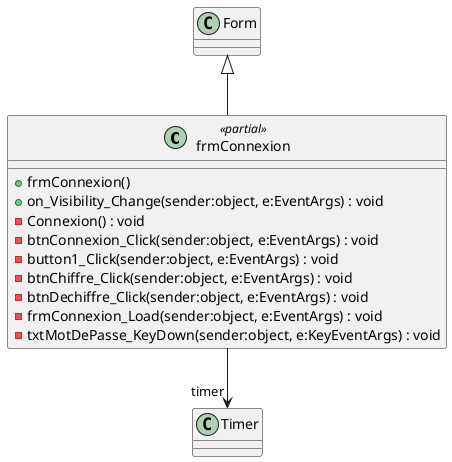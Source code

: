 @startuml
class frmConnexion <<partial>> {
    + frmConnexion()
    + on_Visibility_Change(sender:object, e:EventArgs) : void
    - Connexion() : void
    - btnConnexion_Click(sender:object, e:EventArgs) : void
    - button1_Click(sender:object, e:EventArgs) : void
    - btnChiffre_Click(sender:object, e:EventArgs) : void
    - btnDechiffre_Click(sender:object, e:EventArgs) : void
    - frmConnexion_Load(sender:object, e:EventArgs) : void
    - txtMotDePasse_KeyDown(sender:object, e:KeyEventArgs) : void
}
Form <|-- frmConnexion
frmConnexion --> "timer" Timer
@enduml
